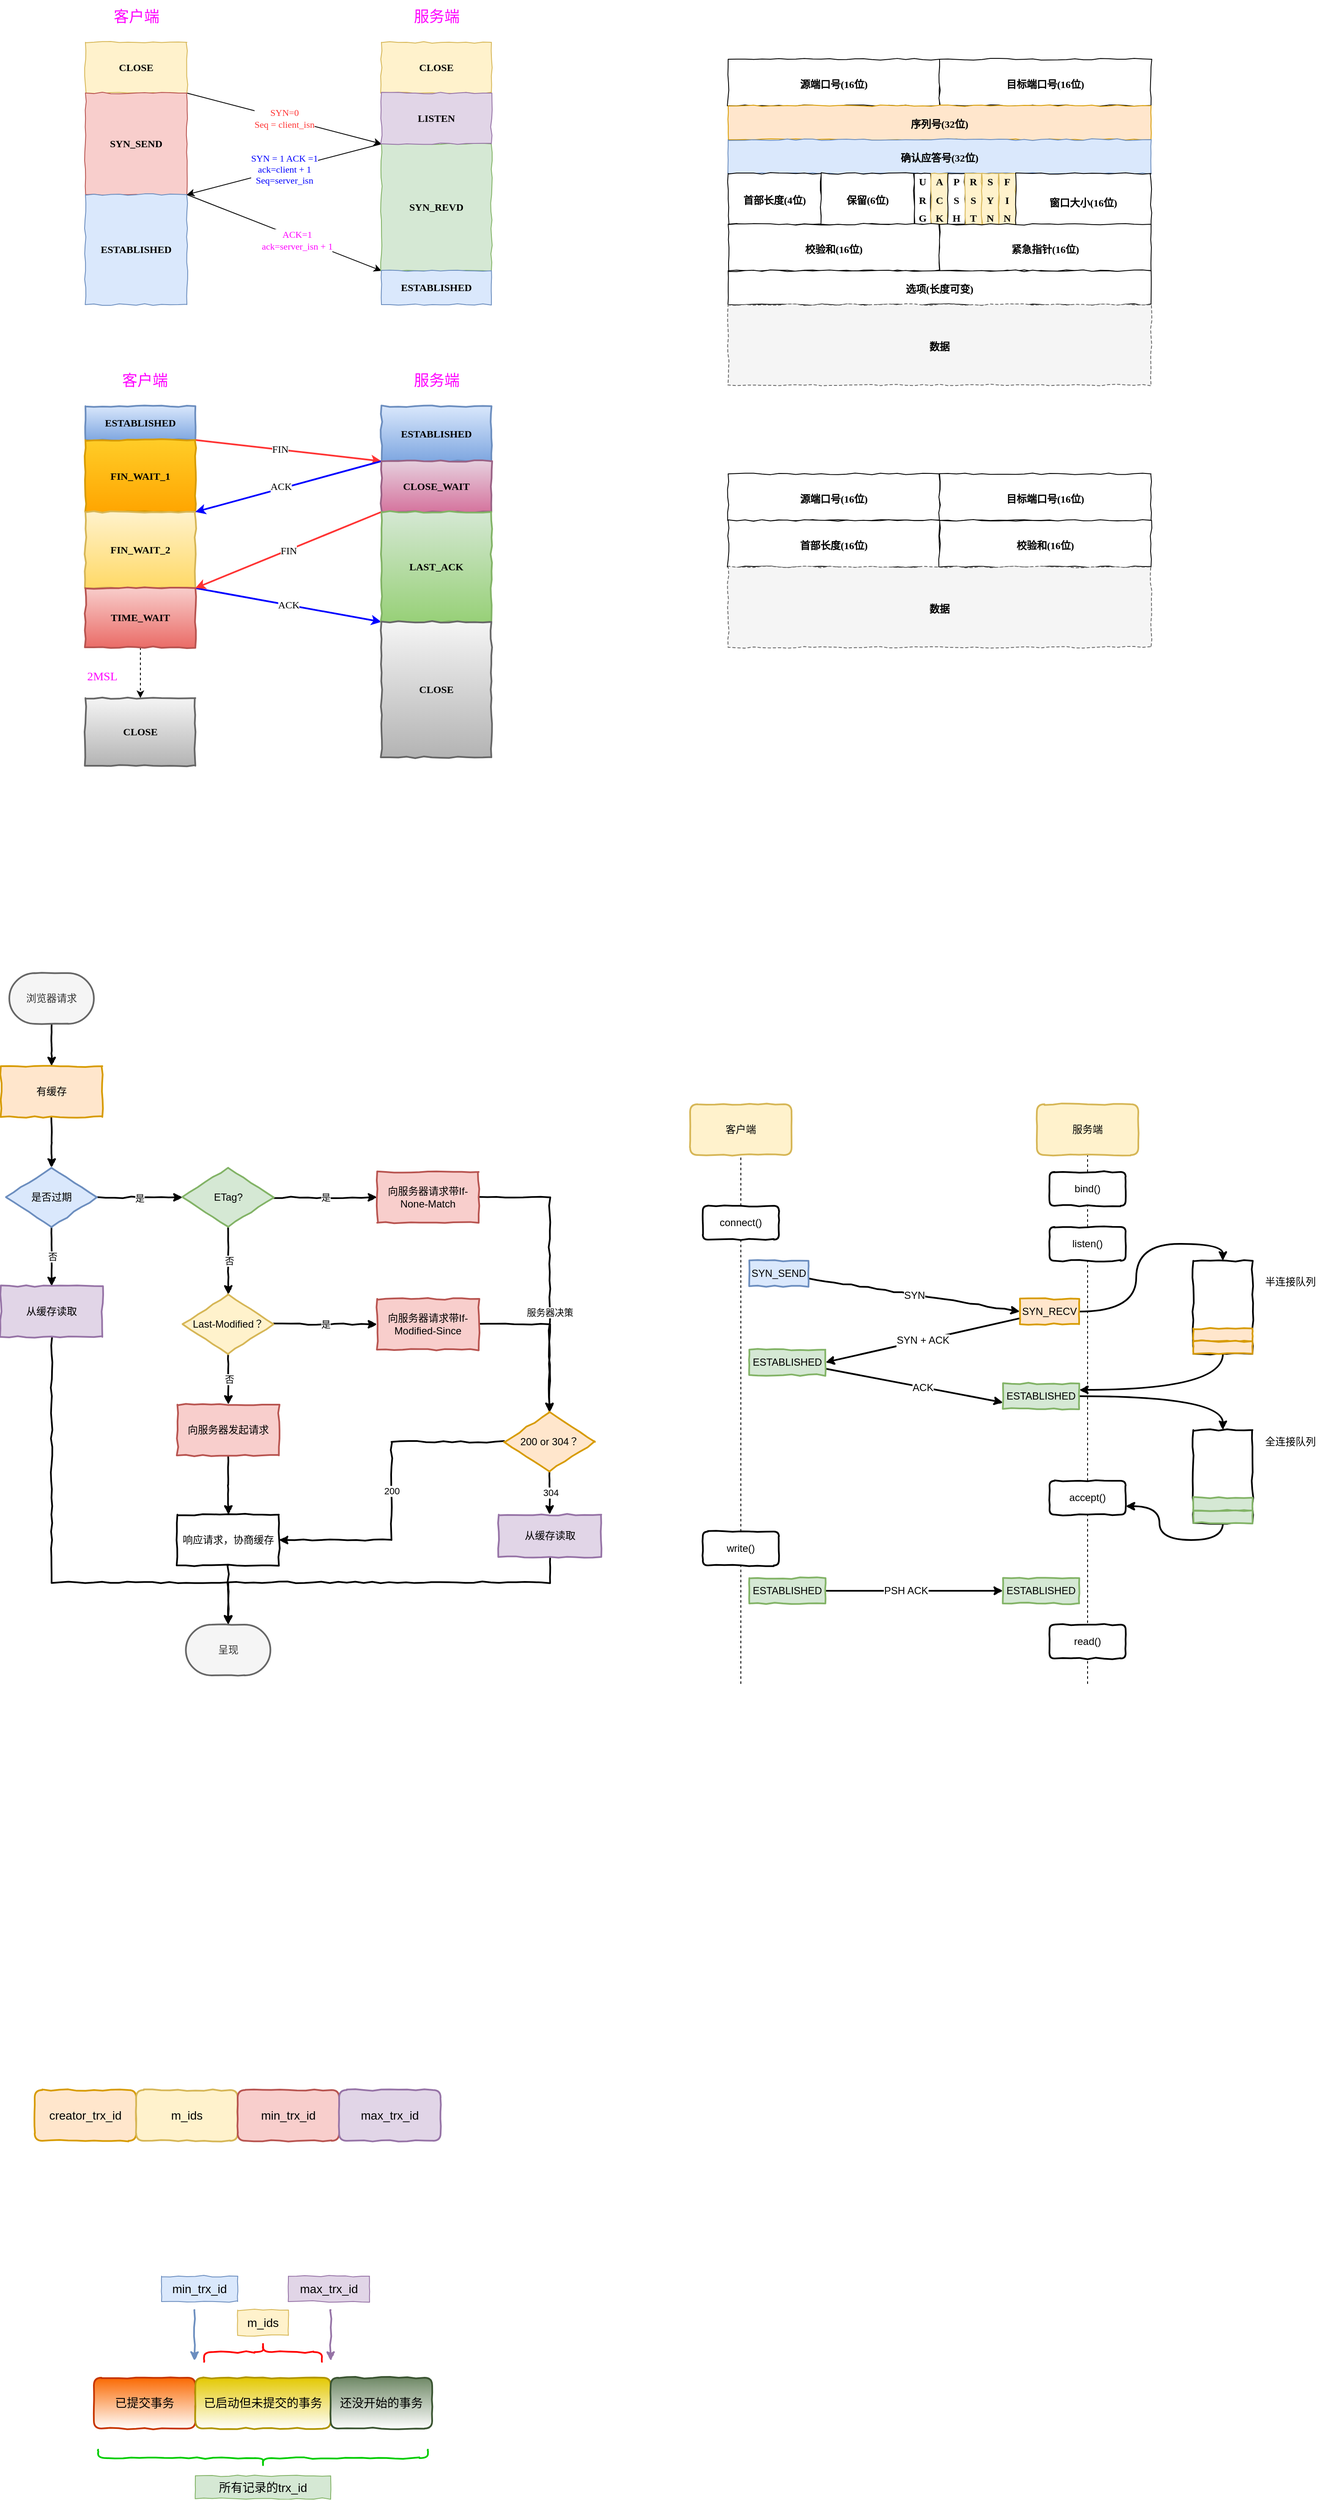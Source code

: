 <mxfile version="20.0.4" type="github">
  <diagram id="wpnwCKBw_cfsAzz8YiA_" name="第 1 页">
    <mxGraphModel dx="1550" dy="955" grid="1" gridSize="10" guides="1" tooltips="1" connect="1" arrows="1" fold="1" page="1" pageScale="1" pageWidth="827" pageHeight="1169" math="0" shadow="0">
      <root>
        <mxCell id="0" />
        <mxCell id="1" parent="0" />
        <mxCell id="eRukNORHkX7waIxp_HxT-9" value="&lt;font color=&quot;#ff3333&quot;&gt;SYN=0&lt;br&gt;Seq = client_isn&lt;/font&gt;" style="rounded=0;orthogonalLoop=1;jettySize=auto;html=1;exitX=1;exitY=1;exitDx=0;exitDy=0;entryX=0;entryY=1;entryDx=0;entryDy=0;fontFamily=Comic Sans MS;" parent="1" source="eRukNORHkX7waIxp_HxT-1" target="eRukNORHkX7waIxp_HxT-7" edge="1">
          <mxGeometry relative="1" as="geometry" />
        </mxCell>
        <mxCell id="eRukNORHkX7waIxp_HxT-1" value="&lt;font face=&quot;Comic Sans MS&quot;&gt;&lt;b&gt;CLOSE&lt;/b&gt;&lt;/font&gt;" style="rounded=0;whiteSpace=wrap;html=1;comic=1;fillColor=#fff2cc;strokeColor=#d6b656;" parent="1" vertex="1">
          <mxGeometry x="150" y="100" width="120" height="60" as="geometry" />
        </mxCell>
        <mxCell id="eRukNORHkX7waIxp_HxT-3" value="&lt;font face=&quot;Comic Sans MS&quot;&gt;&lt;b&gt;SYN_SEND&lt;/b&gt;&lt;/font&gt;" style="rounded=0;whiteSpace=wrap;html=1;comic=1;fillColor=#f8cecc;strokeColor=#b85450;" parent="1" vertex="1">
          <mxGeometry x="150" y="160" width="120" height="120" as="geometry" />
        </mxCell>
        <mxCell id="eRukNORHkX7waIxp_HxT-11" style="edgeStyle=none;rounded=0;orthogonalLoop=1;jettySize=auto;html=1;exitX=1;exitY=0;exitDx=0;exitDy=0;entryX=0;entryY=0;entryDx=0;entryDy=0;fontFamily=Comic Sans MS;" parent="1" source="eRukNORHkX7waIxp_HxT-4" target="eRukNORHkX7waIxp_HxT-8" edge="1">
          <mxGeometry relative="1" as="geometry" />
        </mxCell>
        <mxCell id="eRukNORHkX7waIxp_HxT-12" value="&lt;font color=&quot;#ff00ff&quot;&gt;ACK=1&lt;br&gt;ack=server_isn + 1&lt;/font&gt;" style="edgeLabel;html=1;align=center;verticalAlign=middle;resizable=0;points=[];fontFamily=Comic Sans MS;" parent="eRukNORHkX7waIxp_HxT-11" vertex="1" connectable="0">
          <mxGeometry x="0.132" y="-3" relative="1" as="geometry">
            <mxPoint as="offset" />
          </mxGeometry>
        </mxCell>
        <mxCell id="eRukNORHkX7waIxp_HxT-4" value="&lt;font face=&quot;Comic Sans MS&quot;&gt;&lt;b&gt;ESTABLISHED&lt;/b&gt;&lt;/font&gt;" style="rounded=0;whiteSpace=wrap;html=1;comic=1;fillColor=#dae8fc;strokeColor=#6c8ebf;" parent="1" vertex="1">
          <mxGeometry x="150" y="280" width="120" height="130" as="geometry" />
        </mxCell>
        <mxCell id="eRukNORHkX7waIxp_HxT-5" value="&lt;font face=&quot;Comic Sans MS&quot;&gt;&lt;b&gt;CLOSE&lt;/b&gt;&lt;/font&gt;" style="rounded=0;whiteSpace=wrap;html=1;comic=1;fillColor=#fff2cc;strokeColor=#d6b656;" parent="1" vertex="1">
          <mxGeometry x="500" y="100" width="130" height="60" as="geometry" />
        </mxCell>
        <mxCell id="eRukNORHkX7waIxp_HxT-6" value="&lt;font face=&quot;Comic Sans MS&quot;&gt;&lt;b&gt;SYN_REVD&lt;/b&gt;&lt;/font&gt;" style="rounded=0;whiteSpace=wrap;html=1;comic=1;fillColor=#d5e8d4;strokeColor=#82b366;" parent="1" vertex="1">
          <mxGeometry x="500" y="220" width="130" height="150" as="geometry" />
        </mxCell>
        <mxCell id="eRukNORHkX7waIxp_HxT-10" value="&lt;font color=&quot;#0000ff&quot;&gt;SYN = 1 ACK =1&lt;br&gt;ack=client + 1&lt;br&gt;Seq=server_isn&lt;/font&gt;" style="edgeStyle=none;rounded=0;orthogonalLoop=1;jettySize=auto;html=1;exitX=0;exitY=1;exitDx=0;exitDy=0;entryX=1;entryY=0;entryDx=0;entryDy=0;fontFamily=Comic Sans MS;" parent="1" source="eRukNORHkX7waIxp_HxT-7" target="eRukNORHkX7waIxp_HxT-4" edge="1">
          <mxGeometry relative="1" as="geometry" />
        </mxCell>
        <mxCell id="eRukNORHkX7waIxp_HxT-7" value="&lt;font face=&quot;Comic Sans MS&quot;&gt;&lt;b&gt;LISTEN&lt;/b&gt;&lt;/font&gt;" style="rounded=0;whiteSpace=wrap;html=1;comic=1;fillColor=#e1d5e7;strokeColor=#9673a6;" parent="1" vertex="1">
          <mxGeometry x="500" y="160" width="130" height="60" as="geometry" />
        </mxCell>
        <mxCell id="eRukNORHkX7waIxp_HxT-8" value="&lt;font face=&quot;Comic Sans MS&quot;&gt;&lt;b&gt;ESTABLISHED&lt;/b&gt;&lt;/font&gt;" style="rounded=0;whiteSpace=wrap;html=1;comic=1;fillColor=#dae8fc;strokeColor=#6c8ebf;" parent="1" vertex="1">
          <mxGeometry x="500" y="370" width="130" height="40" as="geometry" />
        </mxCell>
        <mxCell id="eRukNORHkX7waIxp_HxT-13" style="edgeStyle=none;rounded=0;orthogonalLoop=1;jettySize=auto;html=1;exitX=1;exitY=0.5;exitDx=0;exitDy=0;fontFamily=Comic Sans MS;" parent="1" source="eRukNORHkX7waIxp_HxT-6" target="eRukNORHkX7waIxp_HxT-6" edge="1">
          <mxGeometry relative="1" as="geometry" />
        </mxCell>
        <mxCell id="eRukNORHkX7waIxp_HxT-14" value="&lt;font style=&quot;font-size: 18px;&quot;&gt;客户端&lt;/font&gt;" style="text;html=1;align=center;verticalAlign=middle;resizable=0;points=[];autosize=1;strokeColor=none;fillColor=none;fontFamily=Comic Sans MS;fontColor=#FF00FF;" parent="1" vertex="1">
          <mxGeometry x="170" y="50" width="80" height="40" as="geometry" />
        </mxCell>
        <mxCell id="eRukNORHkX7waIxp_HxT-15" value="&lt;font style=&quot;font-size: 18px;&quot;&gt;服务端&lt;/font&gt;" style="text;html=1;align=center;verticalAlign=middle;resizable=0;points=[];autosize=1;strokeColor=none;fillColor=none;fontFamily=Comic Sans MS;fontColor=#FF00FF;" parent="1" vertex="1">
          <mxGeometry x="525" y="50" width="80" height="40" as="geometry" />
        </mxCell>
        <mxCell id="eRukNORHkX7waIxp_HxT-16" value="&lt;font color=&quot;#000000&quot;&gt;&lt;span style=&quot;font-size: 12px;&quot;&gt;&lt;b&gt;源端口号(16位)&lt;/b&gt;&lt;/span&gt;&lt;/font&gt;" style="rounded=0;whiteSpace=wrap;html=1;comic=1;fontFamily=Comic Sans MS;fontSize=18;fontColor=#FF00FF;" parent="1" vertex="1">
          <mxGeometry x="910" y="120" width="250" height="55" as="geometry" />
        </mxCell>
        <mxCell id="eRukNORHkX7waIxp_HxT-18" value="&lt;font color=&quot;#000000&quot;&gt;&lt;span style=&quot;font-size: 12px;&quot;&gt;&lt;b&gt;目标端口号(16位)&lt;/b&gt;&lt;/span&gt;&lt;/font&gt;" style="rounded=0;whiteSpace=wrap;html=1;comic=1;fontFamily=Comic Sans MS;fontSize=18;fontColor=#FF00FF;" parent="1" vertex="1">
          <mxGeometry x="1160" y="120" width="250" height="55" as="geometry" />
        </mxCell>
        <mxCell id="eRukNORHkX7waIxp_HxT-19" value="&lt;font color=&quot;#000000&quot;&gt;&lt;span style=&quot;font-size: 12px;&quot;&gt;&lt;b&gt;序列号(32位)&lt;/b&gt;&lt;/span&gt;&lt;/font&gt;" style="rounded=0;whiteSpace=wrap;html=1;comic=1;fontFamily=Comic Sans MS;fontSize=18;fillColor=#ffe6cc;strokeColor=#d79b00;" parent="1" vertex="1">
          <mxGeometry x="910" y="175" width="500" height="40" as="geometry" />
        </mxCell>
        <mxCell id="eRukNORHkX7waIxp_HxT-20" value="&lt;font color=&quot;#000000&quot;&gt;&lt;span style=&quot;font-size: 12px;&quot;&gt;&lt;b&gt;确认应答号(32位)&lt;/b&gt;&lt;/span&gt;&lt;/font&gt;" style="rounded=0;whiteSpace=wrap;html=1;comic=1;fontFamily=Comic Sans MS;fontSize=18;fillColor=#dae8fc;strokeColor=#6c8ebf;" parent="1" vertex="1">
          <mxGeometry x="910" y="215" width="500" height="40" as="geometry" />
        </mxCell>
        <mxCell id="eRukNORHkX7waIxp_HxT-21" value="&lt;font color=&quot;#000000&quot;&gt;&lt;span style=&quot;font-size: 12px;&quot;&gt;&lt;b&gt;首部长度(4位)&lt;/b&gt;&lt;/span&gt;&lt;/font&gt;" style="rounded=0;whiteSpace=wrap;html=1;comic=1;fontFamily=Comic Sans MS;fontSize=18;fontColor=#FF00FF;" parent="1" vertex="1">
          <mxGeometry x="910" y="255" width="110" height="60" as="geometry" />
        </mxCell>
        <mxCell id="eRukNORHkX7waIxp_HxT-22" value="&lt;font color=&quot;#000000&quot;&gt;&lt;span style=&quot;font-size: 12px;&quot;&gt;&lt;b&gt;保留(6位)&lt;/b&gt;&lt;/span&gt;&lt;/font&gt;" style="rounded=0;whiteSpace=wrap;html=1;comic=1;fontFamily=Comic Sans MS;fontSize=18;fontColor=#FF00FF;" parent="1" vertex="1">
          <mxGeometry x="1020" y="255" width="110" height="60" as="geometry" />
        </mxCell>
        <mxCell id="eRukNORHkX7waIxp_HxT-23" value="&lt;font color=&quot;#000000&quot;&gt;&lt;span style=&quot;font-size: 12px;&quot;&gt;&lt;b&gt;U&lt;br&gt;R&lt;br&gt;G&lt;/b&gt;&lt;/span&gt;&lt;/font&gt;" style="rounded=0;whiteSpace=wrap;html=1;comic=1;fontFamily=Comic Sans MS;fontSize=18;fontColor=#FF00FF;" parent="1" vertex="1">
          <mxGeometry x="1130" y="255" width="20" height="60" as="geometry" />
        </mxCell>
        <mxCell id="eRukNORHkX7waIxp_HxT-24" value="&lt;font color=&quot;#000000&quot;&gt;&lt;span style=&quot;font-size: 12px;&quot;&gt;&lt;b&gt;A&lt;br&gt;C&lt;br&gt;K&lt;br&gt;&lt;/b&gt;&lt;/span&gt;&lt;/font&gt;" style="rounded=0;whiteSpace=wrap;html=1;comic=1;fontFamily=Comic Sans MS;fontSize=18;fillColor=#fff2cc;strokeColor=#d6b656;" parent="1" vertex="1">
          <mxGeometry x="1150" y="255" width="20" height="60" as="geometry" />
        </mxCell>
        <mxCell id="eRukNORHkX7waIxp_HxT-25" value="&lt;font color=&quot;#000000&quot;&gt;&lt;span style=&quot;font-size: 12px;&quot;&gt;&lt;b&gt;P&lt;br&gt;S&lt;br&gt;H&lt;br&gt;&lt;/b&gt;&lt;/span&gt;&lt;/font&gt;" style="rounded=0;whiteSpace=wrap;html=1;comic=1;fontFamily=Comic Sans MS;fontSize=18;fontColor=#FF00FF;" parent="1" vertex="1">
          <mxGeometry x="1170" y="255" width="20" height="60" as="geometry" />
        </mxCell>
        <mxCell id="eRukNORHkX7waIxp_HxT-26" value="&lt;font color=&quot;#000000&quot;&gt;&lt;span style=&quot;font-size: 12px;&quot;&gt;&lt;b&gt;R&lt;br&gt;S&lt;br&gt;T&lt;br&gt;&lt;/b&gt;&lt;/span&gt;&lt;/font&gt;" style="rounded=0;whiteSpace=wrap;html=1;comic=1;fontFamily=Comic Sans MS;fontSize=18;fillColor=#fff2cc;strokeColor=#d6b656;" parent="1" vertex="1">
          <mxGeometry x="1190" y="255" width="20" height="60" as="geometry" />
        </mxCell>
        <mxCell id="eRukNORHkX7waIxp_HxT-27" value="&lt;font color=&quot;#000000&quot;&gt;&lt;span style=&quot;font-size: 12px;&quot;&gt;&lt;b&gt;S&lt;br&gt;Y&lt;br&gt;N&lt;br&gt;&lt;/b&gt;&lt;/span&gt;&lt;/font&gt;" style="rounded=0;whiteSpace=wrap;html=1;comic=1;fontFamily=Comic Sans MS;fontSize=18;fillColor=#fff2cc;strokeColor=#d6b656;" parent="1" vertex="1">
          <mxGeometry x="1210" y="255" width="20" height="60" as="geometry" />
        </mxCell>
        <mxCell id="eRukNORHkX7waIxp_HxT-28" value="&lt;font color=&quot;#000000&quot;&gt;&lt;span style=&quot;font-size: 12px;&quot;&gt;&lt;b&gt;F&lt;br&gt;I&lt;br&gt;N&lt;br&gt;&lt;/b&gt;&lt;/span&gt;&lt;/font&gt;" style="rounded=0;whiteSpace=wrap;html=1;comic=1;fontFamily=Comic Sans MS;fontSize=18;fillColor=#fff2cc;strokeColor=#d6b656;" parent="1" vertex="1">
          <mxGeometry x="1230" y="255" width="20" height="60" as="geometry" />
        </mxCell>
        <mxCell id="eRukNORHkX7waIxp_HxT-29" value="&lt;font color=&quot;#000000&quot;&gt;&lt;span style=&quot;font-size: 12px;&quot;&gt;&lt;b&gt;窗口大小(16位)&lt;/b&gt;&lt;/span&gt;&lt;/font&gt;" style="rounded=0;whiteSpace=wrap;html=1;comic=1;fontFamily=Comic Sans MS;fontSize=18;fontColor=#FF00FF;" parent="1" vertex="1">
          <mxGeometry x="1250" y="255" width="160" height="65" as="geometry" />
        </mxCell>
        <mxCell id="eRukNORHkX7waIxp_HxT-30" value="&lt;font color=&quot;#000000&quot;&gt;&lt;span style=&quot;font-size: 12px;&quot;&gt;&lt;b&gt;校验和(16位)&lt;/b&gt;&lt;/span&gt;&lt;/font&gt;" style="rounded=0;whiteSpace=wrap;html=1;comic=1;fontFamily=Comic Sans MS;fontSize=18;fontColor=#FF00FF;" parent="1" vertex="1">
          <mxGeometry x="910" y="315" width="250" height="55" as="geometry" />
        </mxCell>
        <mxCell id="eRukNORHkX7waIxp_HxT-31" value="&lt;font color=&quot;#000000&quot;&gt;&lt;span style=&quot;font-size: 12px;&quot;&gt;&lt;b&gt;紧急指针(16位)&lt;/b&gt;&lt;/span&gt;&lt;/font&gt;" style="rounded=0;whiteSpace=wrap;html=1;comic=1;fontFamily=Comic Sans MS;fontSize=18;fontColor=#FF00FF;" parent="1" vertex="1">
          <mxGeometry x="1160" y="315" width="250" height="55" as="geometry" />
        </mxCell>
        <mxCell id="eRukNORHkX7waIxp_HxT-33" value="&lt;font color=&quot;#000000&quot;&gt;&lt;span style=&quot;font-size: 12px;&quot;&gt;&lt;b&gt;选项(长度可变)&lt;/b&gt;&lt;/span&gt;&lt;/font&gt;" style="rounded=0;whiteSpace=wrap;html=1;comic=1;fontFamily=Comic Sans MS;fontSize=18;fontColor=#FF00FF;" parent="1" vertex="1">
          <mxGeometry x="910" y="370" width="500" height="40" as="geometry" />
        </mxCell>
        <mxCell id="eRukNORHkX7waIxp_HxT-34" value="&lt;font color=&quot;#000000&quot;&gt;&lt;span style=&quot;font-size: 12px;&quot;&gt;&lt;b&gt;数据&lt;/b&gt;&lt;/span&gt;&lt;/font&gt;" style="rounded=0;whiteSpace=wrap;html=1;comic=1;fontFamily=Comic Sans MS;fontSize=18;dashed=1;fillColor=#f5f5f5;strokeColor=#666666;fontColor=#333333;" parent="1" vertex="1">
          <mxGeometry x="910" y="410" width="500" height="95" as="geometry" />
        </mxCell>
        <mxCell id="eRukNORHkX7waIxp_HxT-35" value="&lt;font face=&quot;Comic Sans MS&quot;&gt;&lt;b&gt;ESTABLISHED&lt;/b&gt;&lt;/font&gt;" style="rounded=0;whiteSpace=wrap;html=1;comic=1;fillColor=#dae8fc;strokeColor=#6c8ebf;gradientColor=#7ea6e0;strokeWidth=2;" parent="1" vertex="1">
          <mxGeometry x="150" y="530" width="130" height="40" as="geometry" />
        </mxCell>
        <mxCell id="eRukNORHkX7waIxp_HxT-44" style="edgeStyle=none;rounded=0;orthogonalLoop=1;jettySize=auto;html=1;exitX=1;exitY=0;exitDx=0;exitDy=0;entryX=0;entryY=0;entryDx=0;entryDy=0;fontFamily=Comic Sans MS;fontSize=12;fontColor=#000000;strokeColor=#FF3333;strokeWidth=2;" parent="1" source="eRukNORHkX7waIxp_HxT-36" target="eRukNORHkX7waIxp_HxT-41" edge="1">
          <mxGeometry relative="1" as="geometry" />
        </mxCell>
        <mxCell id="eRukNORHkX7waIxp_HxT-45" value="FIN" style="edgeLabel;html=1;align=center;verticalAlign=middle;resizable=0;points=[];fontSize=12;fontFamily=Comic Sans MS;fontColor=#000000;" parent="eRukNORHkX7waIxp_HxT-44" vertex="1" connectable="0">
          <mxGeometry x="-0.114" y="-3" relative="1" as="geometry">
            <mxPoint x="3" y="-3" as="offset" />
          </mxGeometry>
        </mxCell>
        <mxCell id="eRukNORHkX7waIxp_HxT-36" value="&lt;font face=&quot;Comic Sans MS&quot;&gt;&lt;b&gt;FIN_WAIT_1&lt;/b&gt;&lt;/font&gt;" style="rounded=0;whiteSpace=wrap;html=1;comic=1;fillColor=#ffcd28;strokeColor=#d79b00;gradientColor=#ffa500;strokeWidth=2;" parent="1" vertex="1">
          <mxGeometry x="150" y="570" width="130" height="85" as="geometry" />
        </mxCell>
        <mxCell id="eRukNORHkX7waIxp_HxT-37" value="&lt;font face=&quot;Comic Sans MS&quot;&gt;&lt;b&gt;FIN_WAIT_2&lt;/b&gt;&lt;/font&gt;" style="rounded=0;whiteSpace=wrap;html=1;comic=1;fillColor=#fff2cc;strokeColor=#d6b656;gradientColor=#ffd966;strokeWidth=2;" parent="1" vertex="1">
          <mxGeometry x="150" y="655" width="130" height="90" as="geometry" />
        </mxCell>
        <mxCell id="eRukNORHkX7waIxp_HxT-50" style="edgeStyle=none;rounded=0;orthogonalLoop=1;jettySize=auto;html=1;exitX=1;exitY=0;exitDx=0;exitDy=0;entryX=0;entryY=0;entryDx=0;entryDy=0;fontFamily=Comic Sans MS;fontSize=12;fontColor=#000000;strokeColor=#0000FF;strokeWidth=2;" parent="1" source="eRukNORHkX7waIxp_HxT-38" target="eRukNORHkX7waIxp_HxT-43" edge="1">
          <mxGeometry relative="1" as="geometry">
            <Array as="points">
              <mxPoint x="390" y="765" />
            </Array>
          </mxGeometry>
        </mxCell>
        <mxCell id="eRukNORHkX7waIxp_HxT-51" value="ACK" style="edgeLabel;html=1;align=center;verticalAlign=middle;resizable=0;points=[];fontSize=12;fontFamily=Comic Sans MS;fontColor=#000000;" parent="eRukNORHkX7waIxp_HxT-50" vertex="1" connectable="0">
          <mxGeometry x="0.262" y="-3" relative="1" as="geometry">
            <mxPoint x="-28" y="-8" as="offset" />
          </mxGeometry>
        </mxCell>
        <mxCell id="eRukNORHkX7waIxp_HxT-52" style="edgeStyle=none;rounded=0;orthogonalLoop=1;jettySize=auto;html=1;exitX=0.5;exitY=1;exitDx=0;exitDy=0;entryX=0.5;entryY=0;entryDx=0;entryDy=0;fontFamily=Comic Sans MS;fontSize=12;fontColor=#000000;dashed=1;" parent="1" source="eRukNORHkX7waIxp_HxT-38" target="eRukNORHkX7waIxp_HxT-39" edge="1">
          <mxGeometry relative="1" as="geometry">
            <Array as="points">
              <mxPoint x="215" y="855" />
            </Array>
          </mxGeometry>
        </mxCell>
        <mxCell id="eRukNORHkX7waIxp_HxT-38" value="&lt;font face=&quot;Comic Sans MS&quot;&gt;&lt;b&gt;TIME_WAIT&lt;/b&gt;&lt;/font&gt;" style="rounded=0;whiteSpace=wrap;html=1;comic=1;fillColor=#f8cecc;strokeColor=#b85450;gradientColor=#ea6b66;strokeWidth=2;" parent="1" vertex="1">
          <mxGeometry x="150" y="745" width="130" height="70" as="geometry" />
        </mxCell>
        <mxCell id="eRukNORHkX7waIxp_HxT-39" value="&lt;font face=&quot;Comic Sans MS&quot;&gt;&lt;b&gt;CLOSE&lt;/b&gt;&lt;/font&gt;" style="rounded=0;whiteSpace=wrap;html=1;comic=1;fillColor=#f5f5f5;strokeColor=#666666;gradientColor=#b3b3b3;strokeWidth=2;" parent="1" vertex="1">
          <mxGeometry x="150" y="875" width="130" height="80" as="geometry" />
        </mxCell>
        <mxCell id="eRukNORHkX7waIxp_HxT-40" value="&lt;font face=&quot;Comic Sans MS&quot;&gt;&lt;b&gt;ESTABLISHED&lt;/b&gt;&lt;/font&gt;" style="rounded=0;whiteSpace=wrap;html=1;comic=1;fillColor=#dae8fc;strokeColor=#6c8ebf;gradientColor=#7ea6e0;strokeWidth=2;" parent="1" vertex="1">
          <mxGeometry x="500" y="530" width="130" height="65" as="geometry" />
        </mxCell>
        <mxCell id="eRukNORHkX7waIxp_HxT-46" style="edgeStyle=none;rounded=0;orthogonalLoop=1;jettySize=auto;html=1;exitX=0;exitY=0;exitDx=0;exitDy=0;entryX=1;entryY=0;entryDx=0;entryDy=0;fontFamily=Comic Sans MS;fontSize=12;fontColor=#000000;strokeColor=#0000FF;strokeWidth=2;" parent="1" source="eRukNORHkX7waIxp_HxT-41" target="eRukNORHkX7waIxp_HxT-37" edge="1">
          <mxGeometry relative="1" as="geometry" />
        </mxCell>
        <mxCell id="eRukNORHkX7waIxp_HxT-47" value="ACK" style="edgeLabel;html=1;align=center;verticalAlign=middle;resizable=0;points=[];fontSize=12;fontFamily=Comic Sans MS;fontColor=#000000;" parent="eRukNORHkX7waIxp_HxT-46" vertex="1" connectable="0">
          <mxGeometry x="0.202" y="2" relative="1" as="geometry">
            <mxPoint x="12" y="-8" as="offset" />
          </mxGeometry>
        </mxCell>
        <mxCell id="eRukNORHkX7waIxp_HxT-41" value="&lt;font face=&quot;Comic Sans MS&quot;&gt;&lt;b&gt;CLOSE_WAIT&lt;/b&gt;&lt;/font&gt;" style="rounded=0;whiteSpace=wrap;html=1;comic=1;fillColor=#e6d0de;strokeColor=#996185;gradientColor=#d5739d;strokeWidth=2;" parent="1" vertex="1">
          <mxGeometry x="500" y="595" width="130" height="60" as="geometry" />
        </mxCell>
        <mxCell id="eRukNORHkX7waIxp_HxT-48" style="edgeStyle=none;rounded=0;orthogonalLoop=1;jettySize=auto;html=1;exitX=0;exitY=0;exitDx=0;exitDy=0;entryX=1;entryY=0;entryDx=0;entryDy=0;fontFamily=Comic Sans MS;fontSize=12;fontColor=#000000;strokeColor=#FF3333;strokeWidth=2;" parent="1" source="eRukNORHkX7waIxp_HxT-42" target="eRukNORHkX7waIxp_HxT-38" edge="1">
          <mxGeometry relative="1" as="geometry" />
        </mxCell>
        <mxCell id="eRukNORHkX7waIxp_HxT-49" value="FIN" style="edgeLabel;html=1;align=center;verticalAlign=middle;resizable=0;points=[];fontSize=12;fontFamily=Comic Sans MS;fontColor=#000000;" parent="eRukNORHkX7waIxp_HxT-48" vertex="1" connectable="0">
          <mxGeometry x="0.13" y="4" relative="1" as="geometry">
            <mxPoint x="13" y="-9" as="offset" />
          </mxGeometry>
        </mxCell>
        <mxCell id="eRukNORHkX7waIxp_HxT-42" value="&lt;font face=&quot;Comic Sans MS&quot;&gt;&lt;b&gt;LAST_ACK&lt;/b&gt;&lt;/font&gt;" style="rounded=0;whiteSpace=wrap;html=1;comic=1;fillColor=#d5e8d4;strokeColor=#82b366;gradientColor=#97d077;strokeWidth=2;" parent="1" vertex="1">
          <mxGeometry x="500" y="655" width="130" height="130" as="geometry" />
        </mxCell>
        <mxCell id="eRukNORHkX7waIxp_HxT-43" value="&lt;font face=&quot;Comic Sans MS&quot;&gt;&lt;b&gt;CLOSE&lt;/b&gt;&lt;/font&gt;" style="rounded=0;whiteSpace=wrap;html=1;comic=1;fillColor=#f5f5f5;strokeColor=#666666;gradientColor=#b3b3b3;strokeWidth=2;" parent="1" vertex="1">
          <mxGeometry x="500" y="785" width="130" height="160" as="geometry" />
        </mxCell>
        <mxCell id="eRukNORHkX7waIxp_HxT-53" value="&lt;font style=&quot;font-size: 14px;&quot; color=&quot;#ff00ff&quot;&gt;2MSL&lt;/font&gt;" style="text;html=1;strokeColor=none;fillColor=none;align=center;verticalAlign=middle;whiteSpace=wrap;rounded=0;dashed=1;comic=1;fontFamily=Comic Sans MS;fontSize=12;fontColor=#000000;" parent="1" vertex="1">
          <mxGeometry x="140" y="835" width="60" height="30" as="geometry" />
        </mxCell>
        <mxCell id="eRukNORHkX7waIxp_HxT-55" value="&lt;font style=&quot;font-size: 18px;&quot;&gt;客户端&lt;/font&gt;" style="text;html=1;align=center;verticalAlign=middle;resizable=0;points=[];autosize=1;strokeColor=none;fillColor=none;fontFamily=Comic Sans MS;fontColor=#FF00FF;" parent="1" vertex="1">
          <mxGeometry x="180" y="480" width="80" height="40" as="geometry" />
        </mxCell>
        <mxCell id="eRukNORHkX7waIxp_HxT-56" value="&lt;font style=&quot;font-size: 18px;&quot;&gt;服务端&lt;/font&gt;" style="text;html=1;align=center;verticalAlign=middle;resizable=0;points=[];autosize=1;strokeColor=none;fillColor=none;fontFamily=Comic Sans MS;fontColor=#FF00FF;" parent="1" vertex="1">
          <mxGeometry x="525" y="480" width="80" height="40" as="geometry" />
        </mxCell>
        <mxCell id="v1MsukINYsDNgtoEmBJQ-3" style="edgeStyle=orthogonalEdgeStyle;rounded=0;orthogonalLoop=1;jettySize=auto;html=1;exitX=0.5;exitY=1;exitDx=0;exitDy=0;exitPerimeter=0;strokeWidth=2;comic=1;" parent="1" source="v1MsukINYsDNgtoEmBJQ-2" edge="1">
          <mxGeometry relative="1" as="geometry">
            <mxPoint x="110" y="1310" as="targetPoint" />
          </mxGeometry>
        </mxCell>
        <mxCell id="v1MsukINYsDNgtoEmBJQ-2" value="浏览器请求" style="strokeWidth=2;html=1;shape=mxgraph.flowchart.terminator;whiteSpace=wrap;comic=1;sketch=0;fillColor=#f5f5f5;fontColor=#333333;strokeColor=#666666;" parent="1" vertex="1">
          <mxGeometry x="60" y="1200" width="100" height="60" as="geometry" />
        </mxCell>
        <mxCell id="v1MsukINYsDNgtoEmBJQ-5" style="edgeStyle=orthogonalEdgeStyle;rounded=0;comic=1;orthogonalLoop=1;jettySize=auto;html=1;exitX=0.5;exitY=1;exitDx=0;exitDy=0;strokeWidth=2;" parent="1" source="v1MsukINYsDNgtoEmBJQ-4" edge="1">
          <mxGeometry relative="1" as="geometry">
            <mxPoint x="110" y="1430" as="targetPoint" />
          </mxGeometry>
        </mxCell>
        <mxCell id="v1MsukINYsDNgtoEmBJQ-4" value="有缓存" style="rounded=0;whiteSpace=wrap;html=1;comic=1;sketch=0;strokeWidth=2;fillColor=#ffe6cc;strokeColor=#d79b00;" parent="1" vertex="1">
          <mxGeometry x="50" y="1310" width="120" height="60" as="geometry" />
        </mxCell>
        <mxCell id="v1MsukINYsDNgtoEmBJQ-7" value="否" style="edgeStyle=orthogonalEdgeStyle;rounded=0;comic=1;orthogonalLoop=1;jettySize=auto;html=1;exitX=0.5;exitY=1;exitDx=0;exitDy=0;exitPerimeter=0;strokeWidth=2;" parent="1" source="v1MsukINYsDNgtoEmBJQ-6" edge="1">
          <mxGeometry relative="1" as="geometry">
            <mxPoint x="110" y="1570" as="targetPoint" />
          </mxGeometry>
        </mxCell>
        <mxCell id="v1MsukINYsDNgtoEmBJQ-9" value="是" style="edgeStyle=orthogonalEdgeStyle;rounded=0;comic=1;orthogonalLoop=1;jettySize=auto;html=1;exitX=1;exitY=0.5;exitDx=0;exitDy=0;exitPerimeter=0;strokeWidth=2;" parent="1" source="v1MsukINYsDNgtoEmBJQ-6" edge="1">
          <mxGeometry relative="1" as="geometry">
            <mxPoint x="265" y="1465" as="targetPoint" />
          </mxGeometry>
        </mxCell>
        <mxCell id="v1MsukINYsDNgtoEmBJQ-6" value="是否过期" style="strokeWidth=2;html=1;shape=mxgraph.flowchart.decision;whiteSpace=wrap;comic=1;sketch=0;fillColor=#dae8fc;strokeColor=#6c8ebf;" parent="1" vertex="1">
          <mxGeometry x="56.25" y="1430" width="107.5" height="70" as="geometry" />
        </mxCell>
        <mxCell id="v1MsukINYsDNgtoEmBJQ-36" style="edgeStyle=orthogonalEdgeStyle;rounded=0;comic=1;orthogonalLoop=1;jettySize=auto;html=1;entryX=0.5;entryY=0;entryDx=0;entryDy=0;entryPerimeter=0;strokeWidth=2;" parent="1" source="v1MsukINYsDNgtoEmBJQ-8" target="v1MsukINYsDNgtoEmBJQ-35" edge="1">
          <mxGeometry relative="1" as="geometry">
            <Array as="points">
              <mxPoint x="110" y="1920" />
              <mxPoint x="319" y="1920" />
            </Array>
          </mxGeometry>
        </mxCell>
        <mxCell id="v1MsukINYsDNgtoEmBJQ-8" value="从缓存读取" style="rounded=0;whiteSpace=wrap;html=1;comic=1;sketch=0;strokeWidth=2;fillColor=#e1d5e7;strokeColor=#9673a6;" parent="1" vertex="1">
          <mxGeometry x="50" y="1570" width="120" height="60" as="geometry" />
        </mxCell>
        <mxCell id="v1MsukINYsDNgtoEmBJQ-11" value="否" style="edgeStyle=orthogonalEdgeStyle;rounded=0;comic=1;orthogonalLoop=1;jettySize=auto;html=1;exitX=0.5;exitY=1;exitDx=0;exitDy=0;exitPerimeter=0;strokeWidth=2;" parent="1" source="v1MsukINYsDNgtoEmBJQ-10" edge="1">
          <mxGeometry relative="1" as="geometry">
            <mxPoint x="319" y="1580" as="targetPoint" />
          </mxGeometry>
        </mxCell>
        <mxCell id="v1MsukINYsDNgtoEmBJQ-17" value="是" style="edgeStyle=orthogonalEdgeStyle;rounded=0;comic=1;orthogonalLoop=1;jettySize=auto;html=1;exitX=1;exitY=0.5;exitDx=0;exitDy=0;exitPerimeter=0;strokeWidth=2;" parent="1" source="v1MsukINYsDNgtoEmBJQ-10" edge="1">
          <mxGeometry relative="1" as="geometry">
            <mxPoint x="495" y="1465" as="targetPoint" />
          </mxGeometry>
        </mxCell>
        <mxCell id="v1MsukINYsDNgtoEmBJQ-10" value="ETag?" style="strokeWidth=2;html=1;shape=mxgraph.flowchart.decision;whiteSpace=wrap;comic=1;sketch=0;fillColor=#d5e8d4;strokeColor=#82b366;" parent="1" vertex="1">
          <mxGeometry x="265" y="1430" width="107.5" height="70" as="geometry" />
        </mxCell>
        <mxCell id="v1MsukINYsDNgtoEmBJQ-13" value="否" style="edgeStyle=orthogonalEdgeStyle;rounded=0;comic=1;orthogonalLoop=1;jettySize=auto;html=1;exitX=0.5;exitY=1;exitDx=0;exitDy=0;exitPerimeter=0;strokeWidth=2;" parent="1" source="v1MsukINYsDNgtoEmBJQ-12" edge="1">
          <mxGeometry relative="1" as="geometry">
            <mxPoint x="319" y="1710" as="targetPoint" />
          </mxGeometry>
        </mxCell>
        <mxCell id="v1MsukINYsDNgtoEmBJQ-20" value="是" style="edgeStyle=orthogonalEdgeStyle;rounded=0;comic=1;orthogonalLoop=1;jettySize=auto;html=1;strokeWidth=2;" parent="1" source="v1MsukINYsDNgtoEmBJQ-12" edge="1">
          <mxGeometry relative="1" as="geometry">
            <mxPoint x="495" y="1615" as="targetPoint" />
          </mxGeometry>
        </mxCell>
        <mxCell id="v1MsukINYsDNgtoEmBJQ-12" value="Last-Modified？" style="strokeWidth=2;html=1;shape=mxgraph.flowchart.decision;whiteSpace=wrap;comic=1;sketch=0;fillColor=#fff2cc;strokeColor=#d6b656;" parent="1" vertex="1">
          <mxGeometry x="265" y="1580" width="107.5" height="70" as="geometry" />
        </mxCell>
        <mxCell id="v1MsukINYsDNgtoEmBJQ-15" style="edgeStyle=orthogonalEdgeStyle;rounded=0;comic=1;orthogonalLoop=1;jettySize=auto;html=1;exitX=0.5;exitY=1;exitDx=0;exitDy=0;strokeWidth=2;" parent="1" source="v1MsukINYsDNgtoEmBJQ-14" edge="1">
          <mxGeometry relative="1" as="geometry">
            <mxPoint x="319" y="1840" as="targetPoint" />
          </mxGeometry>
        </mxCell>
        <mxCell id="v1MsukINYsDNgtoEmBJQ-14" value="向服务器发起请求" style="rounded=0;whiteSpace=wrap;html=1;comic=1;sketch=0;strokeWidth=2;fillColor=#f8cecc;strokeColor=#b85450;" parent="1" vertex="1">
          <mxGeometry x="258.75" y="1710" width="120" height="60" as="geometry" />
        </mxCell>
        <mxCell id="v1MsukINYsDNgtoEmBJQ-37" value="" style="edgeStyle=orthogonalEdgeStyle;rounded=0;comic=1;orthogonalLoop=1;jettySize=auto;html=1;strokeWidth=2;" parent="1" source="v1MsukINYsDNgtoEmBJQ-16" target="v1MsukINYsDNgtoEmBJQ-35" edge="1">
          <mxGeometry relative="1" as="geometry" />
        </mxCell>
        <mxCell id="v1MsukINYsDNgtoEmBJQ-16" value="响应请求，协商缓存" style="rounded=0;whiteSpace=wrap;html=1;comic=1;sketch=0;strokeWidth=2;" parent="1" vertex="1">
          <mxGeometry x="258.75" y="1840" width="120" height="60" as="geometry" />
        </mxCell>
        <mxCell id="v1MsukINYsDNgtoEmBJQ-28" style="edgeStyle=orthogonalEdgeStyle;rounded=0;comic=1;orthogonalLoop=1;jettySize=auto;html=1;strokeWidth=2;" parent="1" source="v1MsukINYsDNgtoEmBJQ-18" target="v1MsukINYsDNgtoEmBJQ-24" edge="1">
          <mxGeometry relative="1" as="geometry" />
        </mxCell>
        <mxCell id="v1MsukINYsDNgtoEmBJQ-29" value="服务器决策" style="edgeLabel;html=1;align=center;verticalAlign=middle;resizable=0;points=[];" parent="v1MsukINYsDNgtoEmBJQ-28" vertex="1" connectable="0">
          <mxGeometry x="-0.324" relative="1" as="geometry">
            <mxPoint y="105" as="offset" />
          </mxGeometry>
        </mxCell>
        <mxCell id="v1MsukINYsDNgtoEmBJQ-18" value="向服务器请求带If-None-Match" style="rounded=0;whiteSpace=wrap;html=1;comic=1;sketch=0;strokeWidth=2;fillColor=#f8cecc;strokeColor=#b85450;" parent="1" vertex="1">
          <mxGeometry x="495" y="1435" width="120" height="60" as="geometry" />
        </mxCell>
        <mxCell id="v1MsukINYsDNgtoEmBJQ-26" style="edgeStyle=orthogonalEdgeStyle;rounded=0;comic=1;orthogonalLoop=1;jettySize=auto;html=1;entryX=0.5;entryY=0;entryDx=0;entryDy=0;entryPerimeter=0;strokeWidth=2;" parent="1" source="v1MsukINYsDNgtoEmBJQ-21" target="v1MsukINYsDNgtoEmBJQ-24" edge="1">
          <mxGeometry relative="1" as="geometry" />
        </mxCell>
        <mxCell id="v1MsukINYsDNgtoEmBJQ-21" value="向服务器请求带If-Modified-Since" style="rounded=0;whiteSpace=wrap;html=1;comic=1;sketch=0;strokeWidth=2;fillColor=#f8cecc;strokeColor=#b85450;" parent="1" vertex="1">
          <mxGeometry x="495" y="1585" width="120" height="60" as="geometry" />
        </mxCell>
        <mxCell id="v1MsukINYsDNgtoEmBJQ-30" value="200" style="edgeStyle=orthogonalEdgeStyle;rounded=0;comic=1;orthogonalLoop=1;jettySize=auto;html=1;exitX=0;exitY=0.5;exitDx=0;exitDy=0;exitPerimeter=0;entryX=1;entryY=0.5;entryDx=0;entryDy=0;strokeWidth=2;" parent="1" source="v1MsukINYsDNgtoEmBJQ-24" target="v1MsukINYsDNgtoEmBJQ-16" edge="1">
          <mxGeometry relative="1" as="geometry" />
        </mxCell>
        <mxCell id="v1MsukINYsDNgtoEmBJQ-31" value="304" style="edgeStyle=orthogonalEdgeStyle;rounded=0;comic=1;orthogonalLoop=1;jettySize=auto;html=1;exitX=0.5;exitY=1;exitDx=0;exitDy=0;exitPerimeter=0;strokeWidth=2;" parent="1" source="v1MsukINYsDNgtoEmBJQ-24" edge="1">
          <mxGeometry relative="1" as="geometry">
            <mxPoint x="699" y="1840" as="targetPoint" />
          </mxGeometry>
        </mxCell>
        <mxCell id="v1MsukINYsDNgtoEmBJQ-24" value="200 or 304？" style="strokeWidth=2;html=1;shape=mxgraph.flowchart.decision;whiteSpace=wrap;comic=1;sketch=0;fillColor=#ffe6cc;strokeColor=#d79b00;" parent="1" vertex="1">
          <mxGeometry x="645" y="1719" width="107.5" height="70" as="geometry" />
        </mxCell>
        <mxCell id="v1MsukINYsDNgtoEmBJQ-38" style="edgeStyle=orthogonalEdgeStyle;rounded=0;comic=1;orthogonalLoop=1;jettySize=auto;html=1;entryX=0.5;entryY=0;entryDx=0;entryDy=0;entryPerimeter=0;strokeWidth=2;" parent="1" source="v1MsukINYsDNgtoEmBJQ-32" target="v1MsukINYsDNgtoEmBJQ-35" edge="1">
          <mxGeometry relative="1" as="geometry">
            <Array as="points">
              <mxPoint x="699" y="1920" />
              <mxPoint x="319" y="1920" />
            </Array>
          </mxGeometry>
        </mxCell>
        <mxCell id="v1MsukINYsDNgtoEmBJQ-32" value="从缓存读取" style="rounded=0;whiteSpace=wrap;html=1;comic=1;sketch=0;strokeWidth=2;fillColor=#e1d5e7;strokeColor=#9673a6;" parent="1" vertex="1">
          <mxGeometry x="638.75" y="1840" width="121.25" height="50" as="geometry" />
        </mxCell>
        <mxCell id="v1MsukINYsDNgtoEmBJQ-35" value="呈现" style="strokeWidth=2;html=1;shape=mxgraph.flowchart.terminator;whiteSpace=wrap;comic=1;sketch=0;fillColor=#f5f5f5;fontColor=#333333;strokeColor=#666666;" parent="1" vertex="1">
          <mxGeometry x="268.75" y="1970" width="100" height="60" as="geometry" />
        </mxCell>
        <mxCell id="rAtHA8sB6JJvk7OUTJ3v-1" value="" style="endArrow=none;dashed=1;html=1;rounded=0;startArrow=none;" parent="1" source="rAtHA8sB6JJvk7OUTJ3v-6" edge="1">
          <mxGeometry width="50" height="50" relative="1" as="geometry">
            <mxPoint x="925" y="1875" as="sourcePoint" />
            <mxPoint x="925" y="1415" as="targetPoint" />
          </mxGeometry>
        </mxCell>
        <mxCell id="rAtHA8sB6JJvk7OUTJ3v-2" value="" style="endArrow=none;dashed=1;html=1;rounded=0;startArrow=none;" parent="1" source="rAtHA8sB6JJvk7OUTJ3v-8" edge="1">
          <mxGeometry width="50" height="50" relative="1" as="geometry">
            <mxPoint x="1335" y="1875" as="sourcePoint" />
            <mxPoint x="1335" y="1415" as="targetPoint" />
          </mxGeometry>
        </mxCell>
        <mxCell id="rAtHA8sB6JJvk7OUTJ3v-3" value="客户端" style="rounded=1;whiteSpace=wrap;html=1;comic=1;strokeWidth=2;fillColor=#fff2cc;strokeColor=#d6b656;" parent="1" vertex="1">
          <mxGeometry x="865" y="1355" width="120" height="60" as="geometry" />
        </mxCell>
        <mxCell id="rAtHA8sB6JJvk7OUTJ3v-5" value="服务端" style="rounded=1;whiteSpace=wrap;html=1;comic=1;fontFamily=Helvetica;fontSize=12;strokeColor=#d6b656;strokeWidth=2;fillColor=#fff2cc;" parent="1" vertex="1">
          <mxGeometry x="1275" y="1355" width="120" height="60" as="geometry" />
        </mxCell>
        <mxCell id="rAtHA8sB6JJvk7OUTJ3v-6" value="connect()" style="rounded=1;whiteSpace=wrap;html=1;comic=1;fontFamily=Helvetica;fontSize=12;fontColor=default;strokeColor=default;strokeWidth=2;fillColor=default;" parent="1" vertex="1">
          <mxGeometry x="880" y="1475" width="90" height="40" as="geometry" />
        </mxCell>
        <mxCell id="rAtHA8sB6JJvk7OUTJ3v-7" value="" style="endArrow=none;dashed=1;html=1;rounded=0;" parent="1" target="rAtHA8sB6JJvk7OUTJ3v-6" edge="1">
          <mxGeometry width="50" height="50" relative="1" as="geometry">
            <mxPoint x="925" y="2040" as="sourcePoint" />
            <mxPoint x="925" y="1415" as="targetPoint" />
          </mxGeometry>
        </mxCell>
        <mxCell id="rAtHA8sB6JJvk7OUTJ3v-8" value="bind()" style="rounded=1;whiteSpace=wrap;html=1;comic=1;fontFamily=Helvetica;fontSize=12;fontColor=default;strokeColor=default;strokeWidth=2;fillColor=default;" parent="1" vertex="1">
          <mxGeometry x="1290" y="1435" width="90" height="40" as="geometry" />
        </mxCell>
        <mxCell id="rAtHA8sB6JJvk7OUTJ3v-10" value="" style="endArrow=none;dashed=1;html=1;rounded=0;" parent="1" target="rAtHA8sB6JJvk7OUTJ3v-8" edge="1">
          <mxGeometry width="50" height="50" relative="1" as="geometry">
            <mxPoint x="1335" y="2040" as="sourcePoint" />
            <mxPoint x="1335" y="1415" as="targetPoint" />
          </mxGeometry>
        </mxCell>
        <mxCell id="rAtHA8sB6JJvk7OUTJ3v-32" style="shape=connector;rounded=0;comic=1;orthogonalLoop=1;jettySize=auto;html=1;labelBackgroundColor=default;fontFamily=Helvetica;fontSize=12;fontColor=default;endArrow=classic;strokeColor=default;strokeWidth=2;entryX=0;entryY=0.5;entryDx=0;entryDy=0;" parent="1" source="rAtHA8sB6JJvk7OUTJ3v-11" target="rAtHA8sB6JJvk7OUTJ3v-12" edge="1">
          <mxGeometry relative="1" as="geometry">
            <mxPoint x="1250" y="1600" as="targetPoint" />
          </mxGeometry>
        </mxCell>
        <mxCell id="rAtHA8sB6JJvk7OUTJ3v-36" value="SYN" style="edgeLabel;html=1;align=center;verticalAlign=middle;resizable=0;points=[];fontSize=12;fontFamily=Helvetica;fontColor=default;" parent="rAtHA8sB6JJvk7OUTJ3v-32" vertex="1" connectable="0">
          <mxGeometry x="-0.102" y="5" relative="1" as="geometry">
            <mxPoint x="12" y="7" as="offset" />
          </mxGeometry>
        </mxCell>
        <mxCell id="rAtHA8sB6JJvk7OUTJ3v-11" value="SYN_SEND" style="rounded=0;whiteSpace=wrap;html=1;comic=1;fontFamily=Helvetica;fontSize=12;strokeColor=#6c8ebf;strokeWidth=2;fillColor=#dae8fc;" parent="1" vertex="1">
          <mxGeometry x="935" y="1540" width="70" height="30" as="geometry" />
        </mxCell>
        <mxCell id="rAtHA8sB6JJvk7OUTJ3v-19" style="edgeStyle=orthogonalEdgeStyle;shape=connector;curved=1;rounded=0;comic=1;orthogonalLoop=1;jettySize=auto;html=1;exitX=1;exitY=0.5;exitDx=0;exitDy=0;entryX=0.5;entryY=0;entryDx=0;entryDy=0;labelBackgroundColor=default;fontFamily=Helvetica;fontSize=12;fontColor=default;endArrow=classic;strokeColor=default;strokeWidth=2;" parent="1" source="rAtHA8sB6JJvk7OUTJ3v-12" target="rAtHA8sB6JJvk7OUTJ3v-17" edge="1">
          <mxGeometry relative="1" as="geometry" />
        </mxCell>
        <mxCell id="rAtHA8sB6JJvk7OUTJ3v-33" value="SYN + ACK" style="edgeStyle=none;shape=connector;curved=1;rounded=0;comic=1;orthogonalLoop=1;jettySize=auto;html=1;entryX=1;entryY=0.5;entryDx=0;entryDy=0;labelBackgroundColor=default;fontFamily=Helvetica;fontSize=12;fontColor=default;endArrow=classic;strokeColor=default;strokeWidth=2;" parent="1" source="rAtHA8sB6JJvk7OUTJ3v-12" target="rAtHA8sB6JJvk7OUTJ3v-13" edge="1">
          <mxGeometry relative="1" as="geometry" />
        </mxCell>
        <mxCell id="rAtHA8sB6JJvk7OUTJ3v-12" value="SYN_RECV" style="rounded=0;whiteSpace=wrap;html=1;comic=1;fontFamily=Helvetica;fontSize=12;strokeColor=#d79b00;strokeWidth=2;fillColor=#ffe6cc;" parent="1" vertex="1">
          <mxGeometry x="1255" y="1585" width="70" height="30" as="geometry" />
        </mxCell>
        <mxCell id="rAtHA8sB6JJvk7OUTJ3v-34" value="ACK" style="edgeStyle=none;shape=connector;curved=1;rounded=0;comic=1;orthogonalLoop=1;jettySize=auto;html=1;exitX=1;exitY=0.75;exitDx=0;exitDy=0;entryX=0;entryY=0.75;entryDx=0;entryDy=0;labelBackgroundColor=default;fontFamily=Helvetica;fontSize=12;fontColor=default;endArrow=classic;strokeColor=default;strokeWidth=2;" parent="1" source="rAtHA8sB6JJvk7OUTJ3v-13" target="rAtHA8sB6JJvk7OUTJ3v-14" edge="1">
          <mxGeometry x="0.096" y="-1" relative="1" as="geometry">
            <mxPoint as="offset" />
          </mxGeometry>
        </mxCell>
        <mxCell id="rAtHA8sB6JJvk7OUTJ3v-13" value="ESTABLISHED" style="rounded=0;whiteSpace=wrap;html=1;comic=1;fontFamily=Helvetica;fontSize=12;strokeColor=#82b366;strokeWidth=2;fillColor=#d5e8d4;" parent="1" vertex="1">
          <mxGeometry x="935" y="1645" width="90" height="30" as="geometry" />
        </mxCell>
        <mxCell id="rAtHA8sB6JJvk7OUTJ3v-23" value="" style="edgeStyle=orthogonalEdgeStyle;shape=connector;curved=1;rounded=0;comic=1;orthogonalLoop=1;jettySize=auto;html=1;labelBackgroundColor=default;fontFamily=Helvetica;fontSize=12;fontColor=default;endArrow=classic;strokeColor=default;strokeWidth=2;" parent="1" source="rAtHA8sB6JJvk7OUTJ3v-14" target="rAtHA8sB6JJvk7OUTJ3v-22" edge="1">
          <mxGeometry relative="1" as="geometry" />
        </mxCell>
        <mxCell id="rAtHA8sB6JJvk7OUTJ3v-14" value="ESTABLISHED" style="rounded=0;whiteSpace=wrap;html=1;comic=1;fontFamily=Helvetica;fontSize=12;strokeColor=#82b366;strokeWidth=2;fillColor=#d5e8d4;" parent="1" vertex="1">
          <mxGeometry x="1235" y="1685" width="90" height="30" as="geometry" />
        </mxCell>
        <mxCell id="rAtHA8sB6JJvk7OUTJ3v-9" value="listen()" style="rounded=1;whiteSpace=wrap;html=1;comic=1;fontFamily=Helvetica;fontSize=12;fontColor=default;strokeColor=default;strokeWidth=2;fillColor=default;" parent="1" vertex="1">
          <mxGeometry x="1290" y="1500" width="90" height="40" as="geometry" />
        </mxCell>
        <mxCell id="rAtHA8sB6JJvk7OUTJ3v-21" style="edgeStyle=orthogonalEdgeStyle;shape=connector;curved=1;rounded=0;comic=1;orthogonalLoop=1;jettySize=auto;html=1;entryX=1;entryY=0.25;entryDx=0;entryDy=0;labelBackgroundColor=default;fontFamily=Helvetica;fontSize=12;fontColor=default;endArrow=classic;strokeColor=default;strokeWidth=2;exitX=0.5;exitY=1;exitDx=0;exitDy=0;" parent="1" source="rAtHA8sB6JJvk7OUTJ3v-17" target="rAtHA8sB6JJvk7OUTJ3v-14" edge="1">
          <mxGeometry relative="1" as="geometry" />
        </mxCell>
        <mxCell id="rAtHA8sB6JJvk7OUTJ3v-17" value="" style="whiteSpace=wrap;html=1;rounded=0;comic=1;strokeWidth=2;" parent="1" vertex="1">
          <mxGeometry x="1460" y="1540" width="70" height="110" as="geometry" />
        </mxCell>
        <mxCell id="rAtHA8sB6JJvk7OUTJ3v-25" style="edgeStyle=orthogonalEdgeStyle;shape=connector;curved=1;rounded=0;comic=1;orthogonalLoop=1;jettySize=auto;html=1;entryX=1;entryY=0.75;entryDx=0;entryDy=0;labelBackgroundColor=default;fontFamily=Helvetica;fontSize=12;fontColor=default;endArrow=classic;strokeColor=default;strokeWidth=2;exitX=0.5;exitY=1;exitDx=0;exitDy=0;" parent="1" source="rAtHA8sB6JJvk7OUTJ3v-22" target="rAtHA8sB6JJvk7OUTJ3v-24" edge="1">
          <mxGeometry relative="1" as="geometry" />
        </mxCell>
        <mxCell id="rAtHA8sB6JJvk7OUTJ3v-22" value="" style="whiteSpace=wrap;html=1;rounded=0;comic=1;strokeWidth=2;" parent="1" vertex="1">
          <mxGeometry x="1460" y="1740" width="70" height="110" as="geometry" />
        </mxCell>
        <mxCell id="rAtHA8sB6JJvk7OUTJ3v-24" value="accept()" style="rounded=1;whiteSpace=wrap;html=1;comic=1;fontFamily=Helvetica;fontSize=12;fontColor=default;strokeColor=default;strokeWidth=2;fillColor=default;" parent="1" vertex="1">
          <mxGeometry x="1290" y="1800" width="90" height="40" as="geometry" />
        </mxCell>
        <mxCell id="rAtHA8sB6JJvk7OUTJ3v-28" value="write()" style="rounded=1;whiteSpace=wrap;html=1;comic=1;fontFamily=Helvetica;fontSize=12;fontColor=default;strokeColor=default;strokeWidth=2;fillColor=default;" parent="1" vertex="1">
          <mxGeometry x="880" y="1860" width="90" height="40" as="geometry" />
        </mxCell>
        <mxCell id="rAtHA8sB6JJvk7OUTJ3v-29" value="read()" style="rounded=1;whiteSpace=wrap;html=1;comic=1;fontFamily=Helvetica;fontSize=12;fontColor=default;strokeColor=default;strokeWidth=2;fillColor=default;" parent="1" vertex="1">
          <mxGeometry x="1290" y="1970" width="90" height="40" as="geometry" />
        </mxCell>
        <mxCell id="rAtHA8sB6JJvk7OUTJ3v-35" style="edgeStyle=none;shape=connector;curved=1;rounded=0;comic=1;orthogonalLoop=1;jettySize=auto;html=1;exitX=1;exitY=0.5;exitDx=0;exitDy=0;entryX=0;entryY=0.5;entryDx=0;entryDy=0;labelBackgroundColor=default;fontFamily=Helvetica;fontSize=12;fontColor=default;endArrow=classic;strokeColor=default;strokeWidth=2;" parent="1" source="rAtHA8sB6JJvk7OUTJ3v-30" target="rAtHA8sB6JJvk7OUTJ3v-31" edge="1">
          <mxGeometry relative="1" as="geometry" />
        </mxCell>
        <mxCell id="rAtHA8sB6JJvk7OUTJ3v-37" value="PSH ACK" style="edgeLabel;html=1;align=center;verticalAlign=middle;resizable=0;points=[];fontSize=12;fontFamily=Helvetica;fontColor=default;" parent="rAtHA8sB6JJvk7OUTJ3v-35" vertex="1" connectable="0">
          <mxGeometry x="-0.191" y="-3" relative="1" as="geometry">
            <mxPoint x="10" y="-3" as="offset" />
          </mxGeometry>
        </mxCell>
        <mxCell id="rAtHA8sB6JJvk7OUTJ3v-30" value="ESTABLISHED" style="rounded=0;whiteSpace=wrap;html=1;comic=1;fontFamily=Helvetica;fontSize=12;strokeColor=#82b366;strokeWidth=2;fillColor=#d5e8d4;" parent="1" vertex="1">
          <mxGeometry x="935" y="1915" width="90" height="30" as="geometry" />
        </mxCell>
        <mxCell id="rAtHA8sB6JJvk7OUTJ3v-31" value="ESTABLISHED" style="rounded=0;whiteSpace=wrap;html=1;comic=1;fontFamily=Helvetica;fontSize=12;strokeColor=#82b366;strokeWidth=2;fillColor=#d5e8d4;" parent="1" vertex="1">
          <mxGeometry x="1235" y="1915" width="90" height="30" as="geometry" />
        </mxCell>
        <mxCell id="rAtHA8sB6JJvk7OUTJ3v-38" value="" style="rounded=0;whiteSpace=wrap;html=1;comic=1;fontFamily=Helvetica;fontSize=12;strokeColor=#d79b00;strokeWidth=2;fillColor=#ffe6cc;" parent="1" vertex="1">
          <mxGeometry x="1460" y="1620" width="70" height="15" as="geometry" />
        </mxCell>
        <mxCell id="rAtHA8sB6JJvk7OUTJ3v-39" value="" style="rounded=0;whiteSpace=wrap;html=1;comic=1;fontFamily=Helvetica;fontSize=12;strokeColor=#d79b00;strokeWidth=2;fillColor=#ffe6cc;" parent="1" vertex="1">
          <mxGeometry x="1460" y="1635" width="70" height="15" as="geometry" />
        </mxCell>
        <mxCell id="rAtHA8sB6JJvk7OUTJ3v-40" value="" style="rounded=0;whiteSpace=wrap;html=1;comic=1;fontFamily=Helvetica;fontSize=12;strokeColor=#82b366;strokeWidth=2;fillColor=#d5e8d4;" parent="1" vertex="1">
          <mxGeometry x="1460" y="1820" width="70" height="15" as="geometry" />
        </mxCell>
        <mxCell id="rAtHA8sB6JJvk7OUTJ3v-41" value="" style="rounded=0;whiteSpace=wrap;html=1;comic=1;fontFamily=Helvetica;fontSize=12;strokeColor=#82b366;strokeWidth=2;fillColor=#d5e8d4;" parent="1" vertex="1">
          <mxGeometry x="1460" y="1835" width="70" height="15" as="geometry" />
        </mxCell>
        <mxCell id="rAtHA8sB6JJvk7OUTJ3v-44" value="半连接队列" style="text;html=1;strokeColor=none;fillColor=none;align=center;verticalAlign=middle;whiteSpace=wrap;rounded=0;comic=1;fontFamily=Helvetica;fontSize=12;fontColor=default;" parent="1" vertex="1">
          <mxGeometry x="1540" y="1550" width="70" height="30" as="geometry" />
        </mxCell>
        <mxCell id="rAtHA8sB6JJvk7OUTJ3v-45" value="全连接队列" style="text;html=1;strokeColor=none;fillColor=none;align=center;verticalAlign=middle;whiteSpace=wrap;rounded=0;comic=1;fontFamily=Helvetica;fontSize=12;fontColor=default;" parent="1" vertex="1">
          <mxGeometry x="1540" y="1739" width="70" height="30" as="geometry" />
        </mxCell>
        <mxCell id="rAtHA8sB6JJvk7OUTJ3v-47" value="&lt;font color=&quot;#000000&quot;&gt;&lt;span style=&quot;font-size: 12px;&quot;&gt;&lt;b&gt;源端口号(16位)&lt;/b&gt;&lt;/span&gt;&lt;/font&gt;" style="rounded=0;whiteSpace=wrap;html=1;comic=1;fontFamily=Comic Sans MS;fontSize=18;fontColor=#FF00FF;" parent="1" vertex="1">
          <mxGeometry x="910" y="610" width="250" height="55" as="geometry" />
        </mxCell>
        <mxCell id="rAtHA8sB6JJvk7OUTJ3v-48" value="&lt;font color=&quot;#000000&quot;&gt;&lt;span style=&quot;font-size: 12px;&quot;&gt;&lt;b&gt;目标端口号(16位)&lt;/b&gt;&lt;/span&gt;&lt;/font&gt;" style="rounded=0;whiteSpace=wrap;html=1;comic=1;fontFamily=Comic Sans MS;fontSize=18;fontColor=#FF00FF;" parent="1" vertex="1">
          <mxGeometry x="1160" y="610" width="250" height="55" as="geometry" />
        </mxCell>
        <mxCell id="rAtHA8sB6JJvk7OUTJ3v-49" value="&lt;font color=&quot;#000000&quot;&gt;&lt;span style=&quot;font-size: 12px;&quot;&gt;&lt;b&gt;首部长度(16位)&lt;/b&gt;&lt;/span&gt;&lt;/font&gt;" style="rounded=0;whiteSpace=wrap;html=1;comic=1;fontFamily=Comic Sans MS;fontSize=18;fontColor=#FF00FF;" parent="1" vertex="1">
          <mxGeometry x="910" y="665" width="250" height="55" as="geometry" />
        </mxCell>
        <mxCell id="rAtHA8sB6JJvk7OUTJ3v-50" value="&lt;font color=&quot;#000000&quot;&gt;&lt;span style=&quot;font-size: 12px;&quot;&gt;&lt;b&gt;校验和(16位)&lt;/b&gt;&lt;/span&gt;&lt;/font&gt;" style="rounded=0;whiteSpace=wrap;html=1;comic=1;fontFamily=Comic Sans MS;fontSize=18;fontColor=#FF00FF;" parent="1" vertex="1">
          <mxGeometry x="1160" y="665" width="250" height="55" as="geometry" />
        </mxCell>
        <mxCell id="rAtHA8sB6JJvk7OUTJ3v-51" value="&lt;font color=&quot;#000000&quot;&gt;&lt;span style=&quot;font-size: 12px;&quot;&gt;&lt;b&gt;数据&lt;/b&gt;&lt;/span&gt;&lt;/font&gt;" style="rounded=0;whiteSpace=wrap;html=1;comic=1;fontFamily=Comic Sans MS;fontSize=18;dashed=1;fillColor=#f5f5f5;strokeColor=#666666;fontColor=#333333;" parent="1" vertex="1">
          <mxGeometry x="910" y="720" width="500" height="95" as="geometry" />
        </mxCell>
        <mxCell id="1tkAnkBjtwpWHCKgWp_T-1" value="&lt;font style=&quot;font-size: 14px;&quot;&gt;creator_trx_id&lt;/font&gt;" style="rounded=1;whiteSpace=wrap;html=1;comic=1;strokeWidth=2;fillColor=#ffe6cc;strokeColor=#d79b00;" vertex="1" parent="1">
          <mxGeometry x="90" y="2520" width="120" height="60" as="geometry" />
        </mxCell>
        <mxCell id="1tkAnkBjtwpWHCKgWp_T-2" value="&lt;font style=&quot;font-size: 14px;&quot;&gt;m_ids&lt;/font&gt;" style="rounded=1;whiteSpace=wrap;html=1;comic=1;strokeWidth=2;fillColor=#fff2cc;strokeColor=#d6b656;" vertex="1" parent="1">
          <mxGeometry x="210" y="2520" width="120" height="60" as="geometry" />
        </mxCell>
        <mxCell id="1tkAnkBjtwpWHCKgWp_T-3" value="&lt;font style=&quot;font-size: 14px;&quot;&gt;min_trx_id&lt;/font&gt;" style="rounded=1;whiteSpace=wrap;html=1;comic=1;strokeWidth=2;fillColor=#f8cecc;strokeColor=#b85450;" vertex="1" parent="1">
          <mxGeometry x="330" y="2520" width="120" height="60" as="geometry" />
        </mxCell>
        <mxCell id="1tkAnkBjtwpWHCKgWp_T-4" value="&lt;font style=&quot;font-size: 14px;&quot;&gt;max_trx_id&lt;/font&gt;" style="rounded=1;whiteSpace=wrap;html=1;comic=1;strokeWidth=2;fillColor=#e1d5e7;strokeColor=#9673a6;" vertex="1" parent="1">
          <mxGeometry x="450" y="2520" width="120" height="60" as="geometry" />
        </mxCell>
        <mxCell id="1tkAnkBjtwpWHCKgWp_T-5" value="已提交事务" style="rounded=1;whiteSpace=wrap;html=1;comic=1;fontSize=14;strokeWidth=2;fillColor=#fa6800;strokeColor=#C73500;fontColor=#000000;gradientColor=#ffffff;" vertex="1" parent="1">
          <mxGeometry x="160" y="2860" width="120" height="60" as="geometry" />
        </mxCell>
        <mxCell id="1tkAnkBjtwpWHCKgWp_T-6" value="已启动但未提交的事务" style="rounded=1;whiteSpace=wrap;html=1;comic=1;fontSize=14;strokeWidth=2;fillColor=#e3c800;fontColor=#000000;strokeColor=#B09500;gradientColor=#ffffff;" vertex="1" parent="1">
          <mxGeometry x="280" y="2860" width="160" height="60" as="geometry" />
        </mxCell>
        <mxCell id="1tkAnkBjtwpWHCKgWp_T-7" value="&lt;font color=&quot;#000000&quot;&gt;还没开始的事务&lt;/font&gt;" style="rounded=1;whiteSpace=wrap;html=1;comic=1;fontSize=14;strokeWidth=2;fillColor=#6d8764;fontColor=#ffffff;strokeColor=#3A5431;gradientColor=#ffffff;" vertex="1" parent="1">
          <mxGeometry x="440" y="2860" width="120" height="60" as="geometry" />
        </mxCell>
        <mxCell id="1tkAnkBjtwpWHCKgWp_T-8" value="" style="shape=curlyBracket;whiteSpace=wrap;html=1;rounded=1;flipH=1;comic=1;fontSize=14;strokeWidth=2;rotation=90;strokeColor=#00CC00;" vertex="1" parent="1">
          <mxGeometry x="350" y="2760" width="20" height="390" as="geometry" />
        </mxCell>
        <mxCell id="1tkAnkBjtwpWHCKgWp_T-9" value="" style="shape=curlyBracket;whiteSpace=wrap;html=1;rounded=1;comic=1;fontSize=14;strokeWidth=2;rotation=90;strokeColor=#FF0000;" vertex="1" parent="1">
          <mxGeometry x="348.44" y="2760" width="23.12" height="139.37" as="geometry" />
        </mxCell>
        <mxCell id="1tkAnkBjtwpWHCKgWp_T-10" value="m_ids" style="text;html=1;strokeColor=#d6b656;fillColor=#fff2cc;align=center;verticalAlign=middle;whiteSpace=wrap;rounded=0;comic=1;fontSize=14;" vertex="1" parent="1">
          <mxGeometry x="330" y="2780" width="60" height="30" as="geometry" />
        </mxCell>
        <mxCell id="1tkAnkBjtwpWHCKgWp_T-11" value="所有记录的trx_id" style="text;html=1;strokeColor=#82b366;fillColor=#d5e8d4;align=center;verticalAlign=middle;whiteSpace=wrap;rounded=0;comic=1;fontSize=14;" vertex="1" parent="1">
          <mxGeometry x="280" y="2976" width="160" height="27" as="geometry" />
        </mxCell>
        <mxCell id="1tkAnkBjtwpWHCKgWp_T-12" value="" style="endArrow=classic;html=1;rounded=0;fontSize=14;strokeWidth=2;comic=1;fillColor=#dae8fc;strokeColor=#6c8ebf;" edge="1" parent="1">
          <mxGeometry width="50" height="50" relative="1" as="geometry">
            <mxPoint x="279" y="2780" as="sourcePoint" />
            <mxPoint x="279" y="2840" as="targetPoint" />
          </mxGeometry>
        </mxCell>
        <mxCell id="1tkAnkBjtwpWHCKgWp_T-14" value="" style="endArrow=classic;html=1;rounded=0;fontSize=14;strokeWidth=2;comic=1;fillColor=#e1d5e7;strokeColor=#9673a6;" edge="1" parent="1">
          <mxGeometry width="50" height="50" relative="1" as="geometry">
            <mxPoint x="440" y="2780" as="sourcePoint" />
            <mxPoint x="440" y="2840" as="targetPoint" />
          </mxGeometry>
        </mxCell>
        <mxCell id="1tkAnkBjtwpWHCKgWp_T-15" value="min_trx_id" style="text;html=1;strokeColor=#6c8ebf;fillColor=#dae8fc;align=center;verticalAlign=middle;whiteSpace=wrap;rounded=0;comic=1;fontSize=14;" vertex="1" parent="1">
          <mxGeometry x="240" y="2740" width="90" height="30" as="geometry" />
        </mxCell>
        <mxCell id="1tkAnkBjtwpWHCKgWp_T-16" value="max_trx_id" style="text;html=1;strokeColor=#9673a6;fillColor=#e1d5e7;align=center;verticalAlign=middle;whiteSpace=wrap;rounded=0;comic=1;fontSize=14;" vertex="1" parent="1">
          <mxGeometry x="390" y="2740" width="96" height="30" as="geometry" />
        </mxCell>
      </root>
    </mxGraphModel>
  </diagram>
</mxfile>
